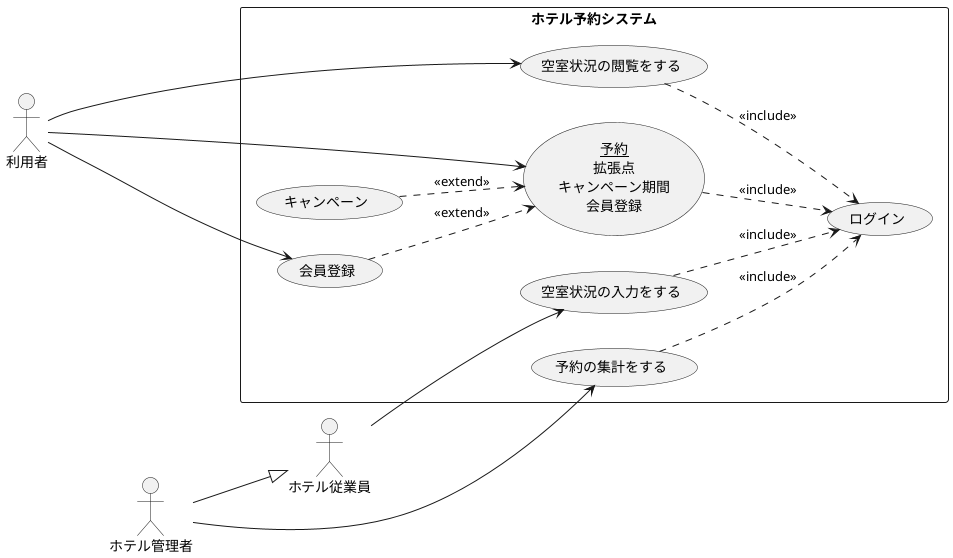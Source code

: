 @startuml 演習2-8
left to right direction
actor 利用者
actor ホテル従業員
actor ホテル管理者
rectangle ホテル予約システム{
usecase (<u>予約</u>\n拡張点\nキャンペーン期間\n会員登録) as 部屋の予約をする
usecase キャンペーン
usecase ログイン
usecase 空室状況の入力をする
usecase 空室状況の閲覧をする
usecase 予約の集計をする
usecase 会員登録
}
利用者 ---> 会員登録
 ホテル従業員-->空室状況の入力をする
 利用者-->部屋の予約をする
利用者-->空室状況の閲覧をする
 ホテル管理者-->予約の集計をする
キャンペーン ..>部屋の予約をする:<<extend>>
部屋の予約をする ..> ログイン:<<include>>
空室状況の入力をする ..> ログイン:<<include>>
空室状況の閲覧をする ..> ログイン:<<include>>
予約の集計をする ..> ログイン:<<include>>
会員登録 ..>部屋の予約をする : <<extend>>
ホテル管理者--|>ホテル従業員
@enduml